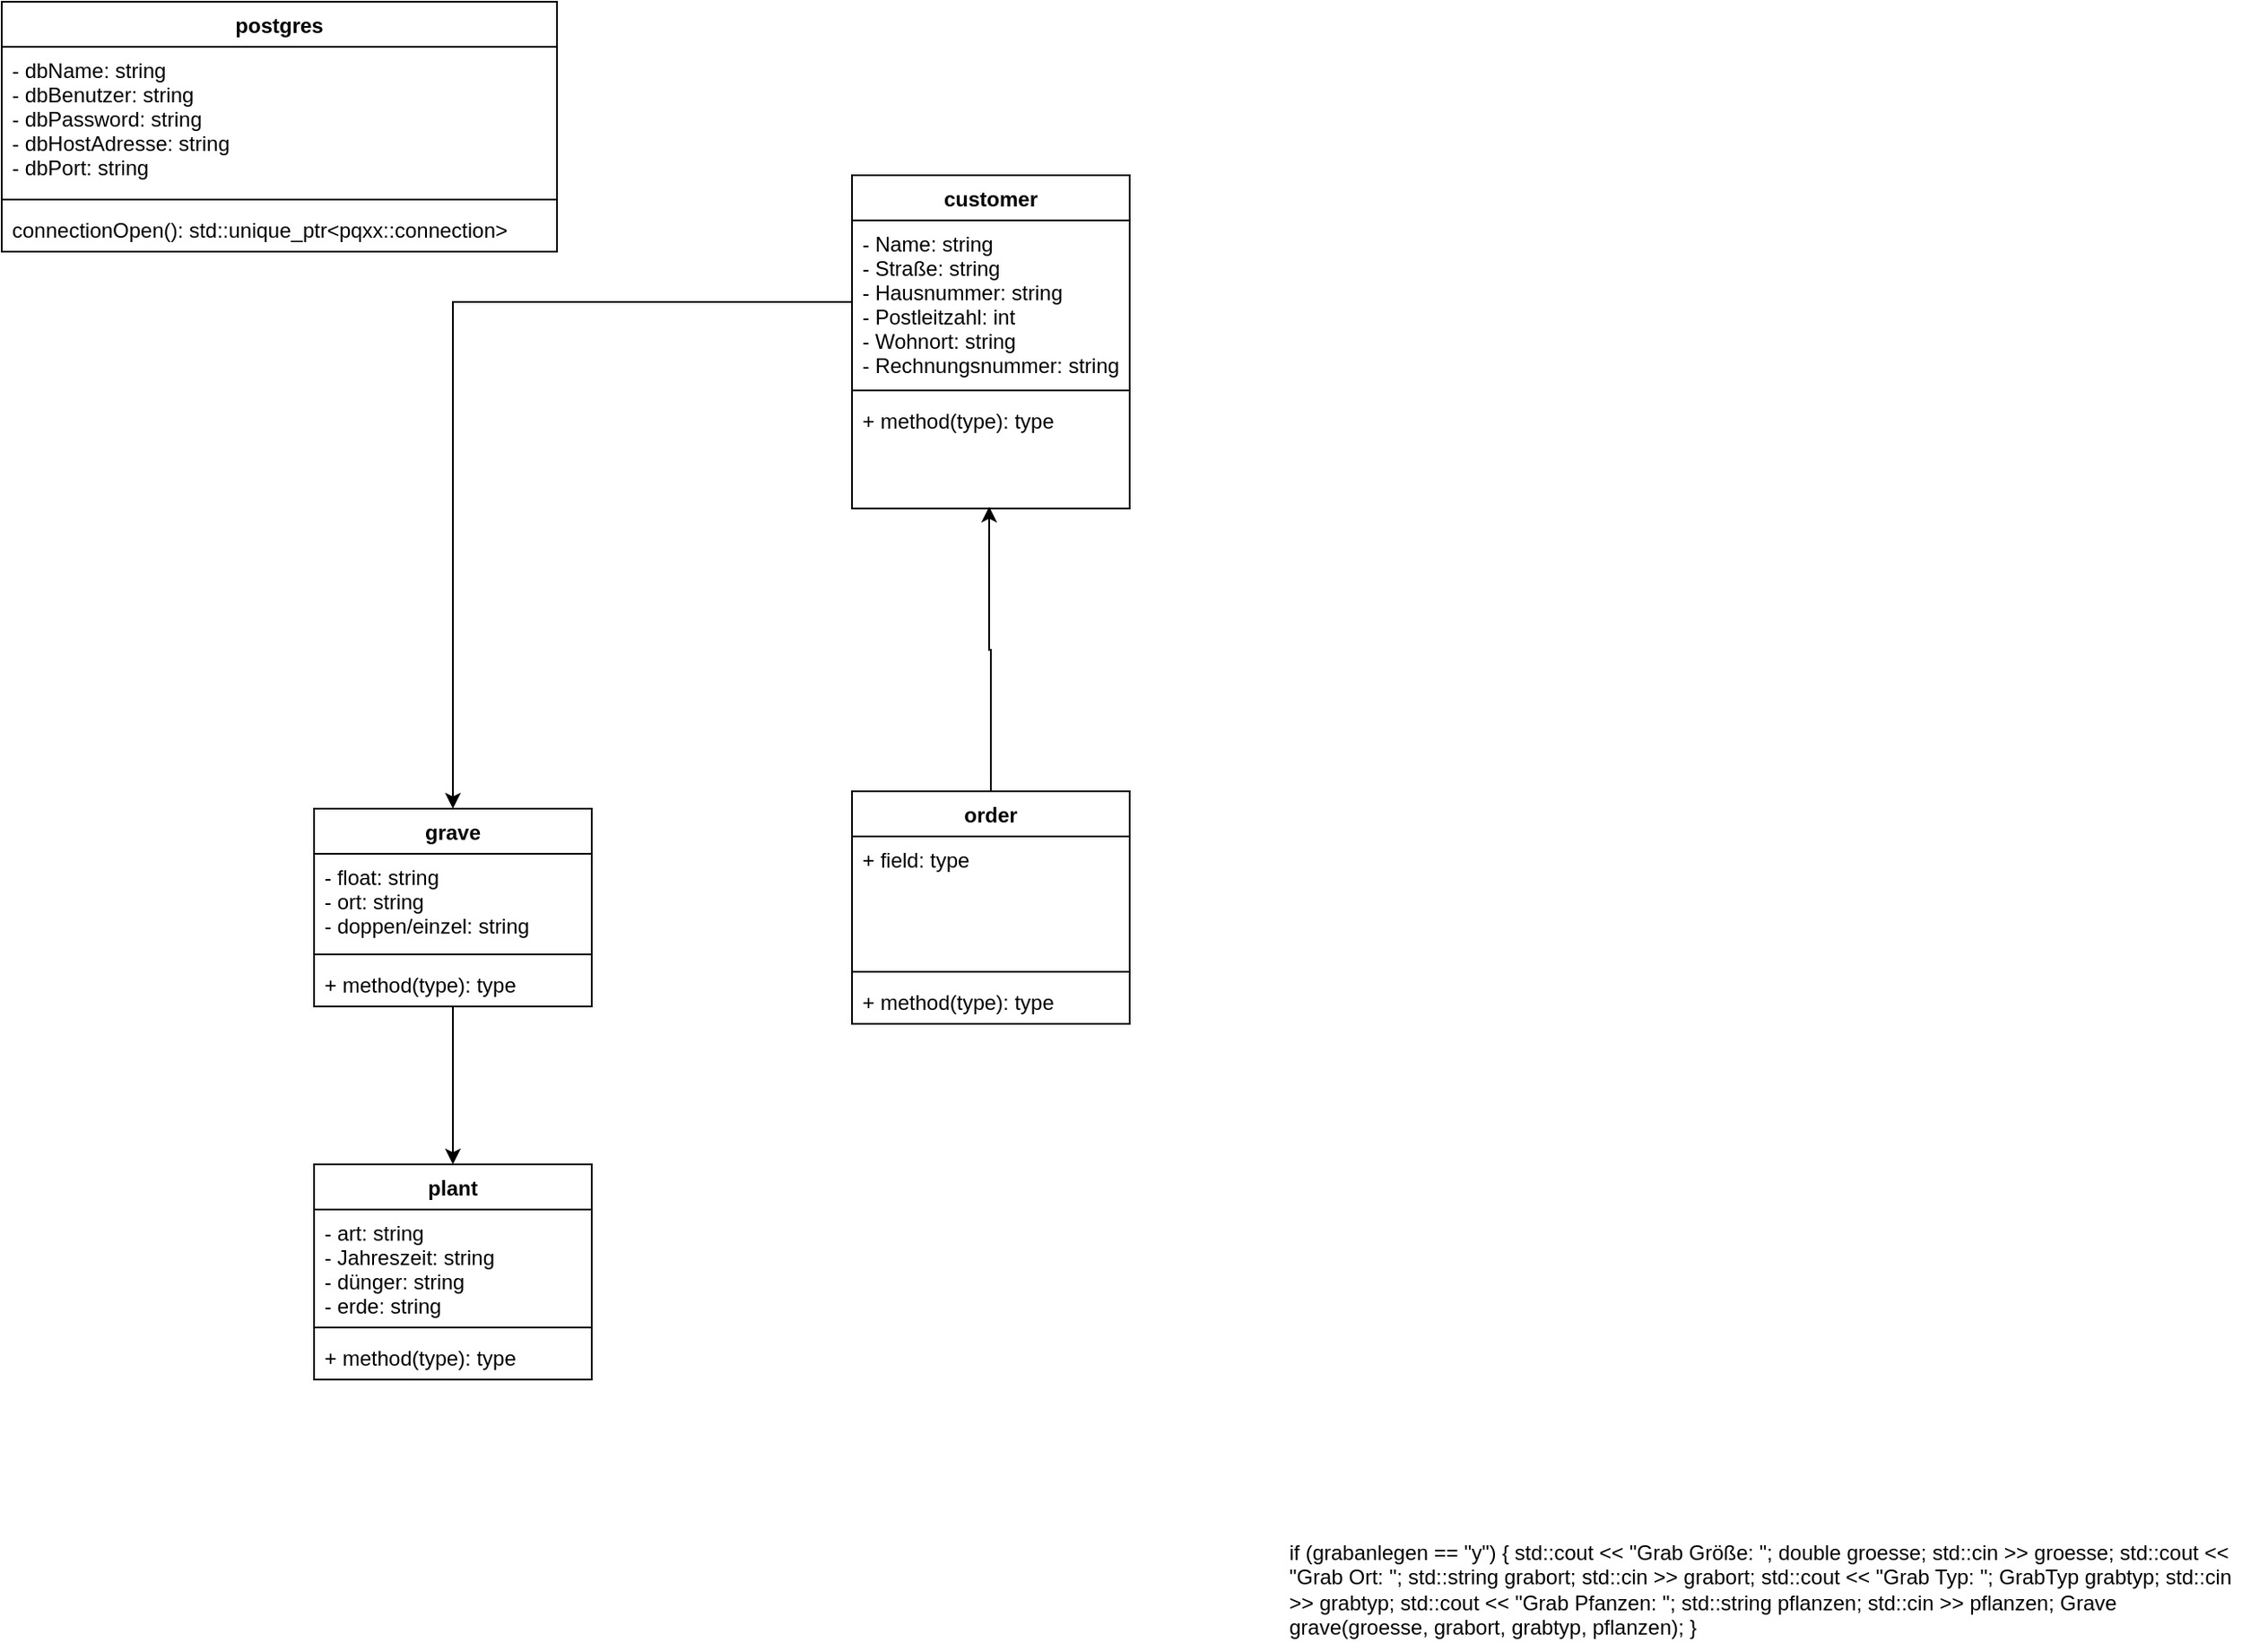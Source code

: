 <mxfile version="13.0.3" type="device"><diagram id="XZ1ndsbISSMozU_sOprV" name="Page-1"><mxGraphModel dx="698" dy="876" grid="1" gridSize="10" guides="1" tooltips="1" connect="1" arrows="1" fold="1" page="1" pageScale="1" pageWidth="827" pageHeight="1169" math="0" shadow="0"><root><mxCell id="0"/><mxCell id="1" parent="0"/><mxCell id="XPtTDZyss_AnyAjqOotG-4" style="edgeStyle=orthogonalEdgeStyle;rounded=0;orthogonalLoop=1;jettySize=auto;html=1;" parent="1" source="JeFkjkcvD0pJ-IwFZtlG-13" target="JeFkjkcvD0pJ-IwFZtlG-9" edge="1"><mxGeometry relative="1" as="geometry"/></mxCell><mxCell id="JeFkjkcvD0pJ-IwFZtlG-13" value="grave" style="swimlane;fontStyle=1;align=center;verticalAlign=top;childLayout=stackLayout;horizontal=1;startSize=26;horizontalStack=0;resizeParent=1;resizeParentMax=0;resizeLast=0;collapsible=1;marginBottom=0;" parent="1" vertex="1"><mxGeometry x="210" y="475" width="160" height="114" as="geometry"/></mxCell><mxCell id="JeFkjkcvD0pJ-IwFZtlG-14" value="- float: string&#10;- ort: string&#10;- doppen/einzel: string" style="text;strokeColor=none;fillColor=none;align=left;verticalAlign=top;spacingLeft=4;spacingRight=4;overflow=hidden;rotatable=0;points=[[0,0.5],[1,0.5]];portConstraint=eastwest;" parent="JeFkjkcvD0pJ-IwFZtlG-13" vertex="1"><mxGeometry y="26" width="160" height="54" as="geometry"/></mxCell><mxCell id="JeFkjkcvD0pJ-IwFZtlG-15" value="" style="line;strokeWidth=1;fillColor=none;align=left;verticalAlign=middle;spacingTop=-1;spacingLeft=3;spacingRight=3;rotatable=0;labelPosition=right;points=[];portConstraint=eastwest;" parent="JeFkjkcvD0pJ-IwFZtlG-13" vertex="1"><mxGeometry y="80" width="160" height="8" as="geometry"/></mxCell><mxCell id="JeFkjkcvD0pJ-IwFZtlG-16" value="+ method(type): type" style="text;strokeColor=none;fillColor=none;align=left;verticalAlign=top;spacingLeft=4;spacingRight=4;overflow=hidden;rotatable=0;points=[[0,0.5],[1,0.5]];portConstraint=eastwest;" parent="JeFkjkcvD0pJ-IwFZtlG-13" vertex="1"><mxGeometry y="88" width="160" height="26" as="geometry"/></mxCell><mxCell id="JeFkjkcvD0pJ-IwFZtlG-9" value="plant" style="swimlane;fontStyle=1;align=center;verticalAlign=top;childLayout=stackLayout;horizontal=1;startSize=26;horizontalStack=0;resizeParent=1;resizeParentMax=0;resizeLast=0;collapsible=1;marginBottom=0;" parent="1" vertex="1"><mxGeometry x="210" y="680" width="160" height="124" as="geometry"/></mxCell><mxCell id="JeFkjkcvD0pJ-IwFZtlG-10" value="- art: string&#10;- Jahreszeit: string&#10;- dünger: string&#10;- erde: string " style="text;strokeColor=none;fillColor=none;align=left;verticalAlign=top;spacingLeft=4;spacingRight=4;overflow=hidden;rotatable=0;points=[[0,0.5],[1,0.5]];portConstraint=eastwest;" parent="JeFkjkcvD0pJ-IwFZtlG-9" vertex="1"><mxGeometry y="26" width="160" height="64" as="geometry"/></mxCell><mxCell id="JeFkjkcvD0pJ-IwFZtlG-11" value="" style="line;strokeWidth=1;fillColor=none;align=left;verticalAlign=middle;spacingTop=-1;spacingLeft=3;spacingRight=3;rotatable=0;labelPosition=right;points=[];portConstraint=eastwest;" parent="JeFkjkcvD0pJ-IwFZtlG-9" vertex="1"><mxGeometry y="90" width="160" height="8" as="geometry"/></mxCell><mxCell id="JeFkjkcvD0pJ-IwFZtlG-12" value="+ method(type): type" style="text;strokeColor=none;fillColor=none;align=left;verticalAlign=top;spacingLeft=4;spacingRight=4;overflow=hidden;rotatable=0;points=[[0,0.5],[1,0.5]];portConstraint=eastwest;" parent="JeFkjkcvD0pJ-IwFZtlG-9" vertex="1"><mxGeometry y="98" width="160" height="26" as="geometry"/></mxCell><mxCell id="XPtTDZyss_AnyAjqOotG-5" style="edgeStyle=orthogonalEdgeStyle;rounded=0;orthogonalLoop=1;jettySize=auto;html=1;entryX=0.494;entryY=0.984;entryDx=0;entryDy=0;entryPerimeter=0;" parent="1" source="JeFkjkcvD0pJ-IwFZtlG-17" target="JeFkjkcvD0pJ-IwFZtlG-8" edge="1"><mxGeometry relative="1" as="geometry"/></mxCell><mxCell id="JeFkjkcvD0pJ-IwFZtlG-17" value="order" style="swimlane;fontStyle=1;align=center;verticalAlign=top;childLayout=stackLayout;horizontal=1;startSize=26;horizontalStack=0;resizeParent=1;resizeParentMax=0;resizeLast=0;collapsible=1;marginBottom=0;" parent="1" vertex="1"><mxGeometry x="520" y="465" width="160" height="134" as="geometry"/></mxCell><mxCell id="JeFkjkcvD0pJ-IwFZtlG-18" value="+ field: type" style="text;strokeColor=none;fillColor=none;align=left;verticalAlign=top;spacingLeft=4;spacingRight=4;overflow=hidden;rotatable=0;points=[[0,0.5],[1,0.5]];portConstraint=eastwest;" parent="JeFkjkcvD0pJ-IwFZtlG-17" vertex="1"><mxGeometry y="26" width="160" height="74" as="geometry"/></mxCell><mxCell id="JeFkjkcvD0pJ-IwFZtlG-19" value="" style="line;strokeWidth=1;fillColor=none;align=left;verticalAlign=middle;spacingTop=-1;spacingLeft=3;spacingRight=3;rotatable=0;labelPosition=right;points=[];portConstraint=eastwest;" parent="JeFkjkcvD0pJ-IwFZtlG-17" vertex="1"><mxGeometry y="100" width="160" height="8" as="geometry"/></mxCell><mxCell id="JeFkjkcvD0pJ-IwFZtlG-20" value="+ method(type): type" style="text;strokeColor=none;fillColor=none;align=left;verticalAlign=top;spacingLeft=4;spacingRight=4;overflow=hidden;rotatable=0;points=[[0,0.5],[1,0.5]];portConstraint=eastwest;" parent="JeFkjkcvD0pJ-IwFZtlG-17" vertex="1"><mxGeometry y="108" width="160" height="26" as="geometry"/></mxCell><mxCell id="JeFkjkcvD0pJ-IwFZtlG-5" value="customer" style="swimlane;fontStyle=1;align=center;verticalAlign=top;childLayout=stackLayout;horizontal=1;startSize=26;horizontalStack=0;resizeParent=1;resizeParentMax=0;resizeLast=0;collapsible=1;marginBottom=0;" parent="1" vertex="1"><mxGeometry x="520" y="110" width="160" height="192" as="geometry"/></mxCell><mxCell id="JeFkjkcvD0pJ-IwFZtlG-6" value="- Name: string&#10;- Straße: string&#10;- Hausnummer: string&#10;- Postleitzahl: int&#10;- Wohnort: string&#10;- Rechnungsnummer: string" style="text;strokeColor=none;fillColor=none;align=left;verticalAlign=top;spacingLeft=4;spacingRight=4;overflow=hidden;rotatable=0;points=[[0,0.5],[1,0.5]];portConstraint=eastwest;fontStyle=0" parent="JeFkjkcvD0pJ-IwFZtlG-5" vertex="1"><mxGeometry y="26" width="160" height="94" as="geometry"/></mxCell><mxCell id="JeFkjkcvD0pJ-IwFZtlG-7" value="" style="line;strokeWidth=1;fillColor=none;align=left;verticalAlign=middle;spacingTop=-1;spacingLeft=3;spacingRight=3;rotatable=0;labelPosition=right;points=[];portConstraint=eastwest;" parent="JeFkjkcvD0pJ-IwFZtlG-5" vertex="1"><mxGeometry y="120" width="160" height="8" as="geometry"/></mxCell><mxCell id="JeFkjkcvD0pJ-IwFZtlG-8" value="+ method(type): type" style="text;strokeColor=none;fillColor=none;align=left;verticalAlign=top;spacingLeft=4;spacingRight=4;overflow=hidden;rotatable=0;points=[[0,0.5],[1,0.5]];portConstraint=eastwest;" parent="JeFkjkcvD0pJ-IwFZtlG-5" vertex="1"><mxGeometry y="128" width="160" height="64" as="geometry"/></mxCell><mxCell id="XPtTDZyss_AnyAjqOotG-6" style="edgeStyle=orthogonalEdgeStyle;rounded=0;orthogonalLoop=1;jettySize=auto;html=1;" parent="1" source="JeFkjkcvD0pJ-IwFZtlG-6" target="JeFkjkcvD0pJ-IwFZtlG-13" edge="1"><mxGeometry relative="1" as="geometry"/></mxCell><mxCell id="JeFkjkcvD0pJ-IwFZtlG-1" value="postgres" style="swimlane;fontStyle=1;align=center;verticalAlign=top;childLayout=stackLayout;horizontal=1;startSize=26;horizontalStack=0;resizeParent=1;resizeParentMax=0;resizeLast=0;collapsible=1;marginBottom=0;" parent="1" vertex="1"><mxGeometry x="30" y="10" width="320" height="144" as="geometry"><mxRectangle x="110" y="340" width="100" height="26" as="alternateBounds"/></mxGeometry></mxCell><mxCell id="JeFkjkcvD0pJ-IwFZtlG-2" value="- dbName: string&#10;- dbBenutzer: string&#10;- dbPassword: string&#10;- dbHostAdresse: string&#10;- dbPort: string" style="text;strokeColor=none;fillColor=none;align=left;verticalAlign=top;spacingLeft=4;spacingRight=4;overflow=hidden;rotatable=0;points=[[0,0.5],[1,0.5]];portConstraint=eastwest;" parent="JeFkjkcvD0pJ-IwFZtlG-1" vertex="1"><mxGeometry y="26" width="320" height="84" as="geometry"/></mxCell><mxCell id="JeFkjkcvD0pJ-IwFZtlG-3" value="" style="line;strokeWidth=1;fillColor=none;align=left;verticalAlign=middle;spacingTop=-1;spacingLeft=3;spacingRight=3;rotatable=0;labelPosition=right;points=[];portConstraint=eastwest;" parent="JeFkjkcvD0pJ-IwFZtlG-1" vertex="1"><mxGeometry y="110" width="320" height="8" as="geometry"/></mxCell><mxCell id="JeFkjkcvD0pJ-IwFZtlG-4" value="connectionOpen(): std::unique_ptr&lt;pqxx::connection&gt;" style="text;strokeColor=none;fillColor=none;align=left;verticalAlign=top;spacingLeft=4;spacingRight=4;overflow=hidden;rotatable=0;points=[[0,0.5],[1,0.5]];portConstraint=eastwest;" parent="JeFkjkcvD0pJ-IwFZtlG-1" vertex="1"><mxGeometry y="118" width="320" height="26" as="geometry"/></mxCell><mxCell id="VYEDb3t5ui8XAPBC_Dp--1" value="if (grabanlegen == &quot;y&quot;) {    std::cout &lt;&lt; &quot;Grab Größe: &quot;;    double groesse;    std::cin &gt;&gt; groesse;    std::cout &lt;&lt; &quot;Grab Ort: &quot;;    std::string grabort;    std::cin &gt;&gt; grabort;    std::cout &lt;&lt; &quot;Grab Typ: &quot;;    GrabTyp grabtyp;    std::cin &gt;&gt; grabtyp;    std::cout &lt;&lt; &quot;Grab Pfanzen: &quot;;    std::string pflanzen;    std::cin &gt;&gt; pflanzen;    Grave grave(groesse, grabort, grabtyp, pflanzen);  }" style="text;whiteSpace=wrap;html=1;" vertex="1" parent="1"><mxGeometry x="770" y="890" width="550" height="70" as="geometry"/></mxCell></root></mxGraphModel></diagram></mxfile>